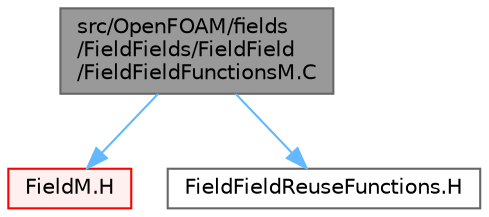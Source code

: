 digraph "src/OpenFOAM/fields/FieldFields/FieldField/FieldFieldFunctionsM.C"
{
 // LATEX_PDF_SIZE
  bgcolor="transparent";
  edge [fontname=Helvetica,fontsize=10,labelfontname=Helvetica,labelfontsize=10];
  node [fontname=Helvetica,fontsize=10,shape=box,height=0.2,width=0.4];
  Node1 [id="Node000001",label="src/OpenFOAM/fields\l/FieldFields/FieldField\l/FieldFieldFunctionsM.C",height=0.2,width=0.4,color="gray40", fillcolor="grey60", style="filled", fontcolor="black",tooltip=" "];
  Node1 -> Node2 [id="edge1_Node000001_Node000002",color="steelblue1",style="solid",tooltip=" "];
  Node2 [id="Node000002",label="FieldM.H",height=0.2,width=0.4,color="red", fillcolor="#FFF0F0", style="filled",URL="$FieldM_8H.html",tooltip="Declaration macros for Field<Type> algebra."];
  Node1 -> Node71 [id="edge2_Node000001_Node000071",color="steelblue1",style="solid",tooltip=" "];
  Node71 [id="Node000071",label="FieldFieldReuseFunctions.H",height=0.2,width=0.4,color="grey40", fillcolor="white", style="filled",URL="$FieldFieldReuseFunctions_8H.html",tooltip=" "];
}
